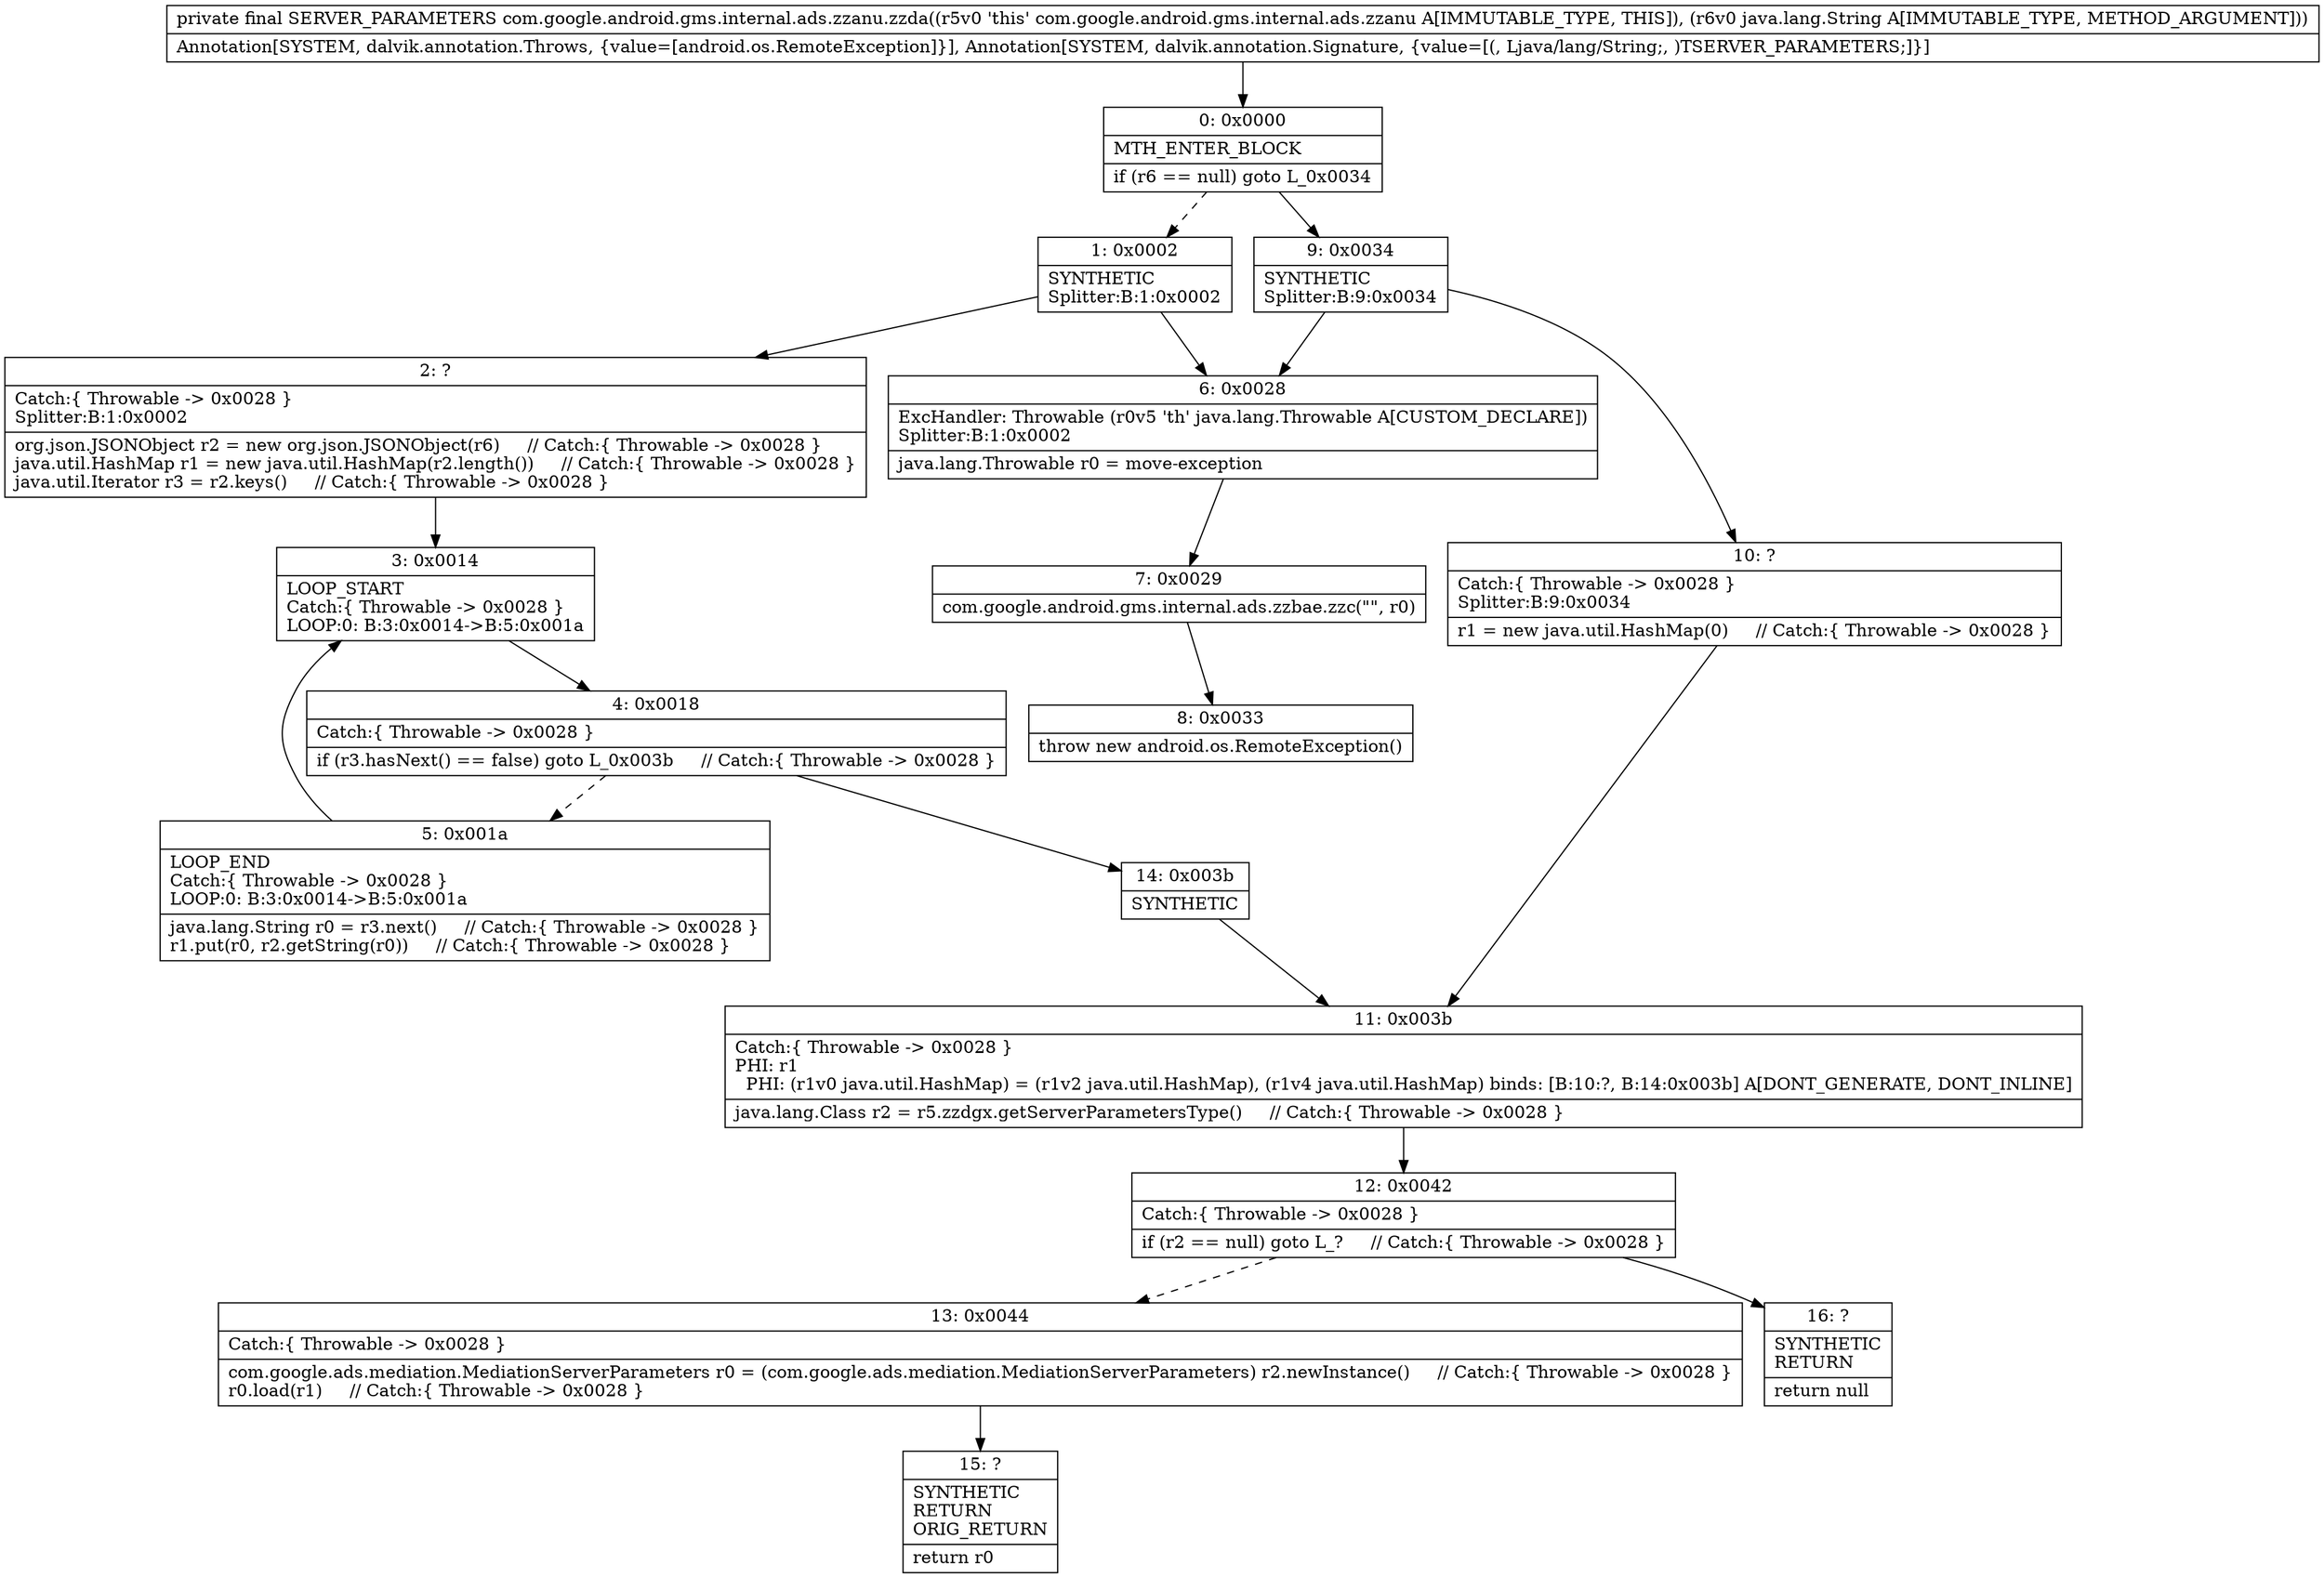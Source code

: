 digraph "CFG forcom.google.android.gms.internal.ads.zzanu.zzda(Ljava\/lang\/String;)Lcom\/google\/ads\/mediation\/MediationServerParameters;" {
Node_0 [shape=record,label="{0\:\ 0x0000|MTH_ENTER_BLOCK\l|if (r6 == null) goto L_0x0034\l}"];
Node_1 [shape=record,label="{1\:\ 0x0002|SYNTHETIC\lSplitter:B:1:0x0002\l}"];
Node_2 [shape=record,label="{2\:\ ?|Catch:\{ Throwable \-\> 0x0028 \}\lSplitter:B:1:0x0002\l|org.json.JSONObject r2 = new org.json.JSONObject(r6)     \/\/ Catch:\{ Throwable \-\> 0x0028 \}\ljava.util.HashMap r1 = new java.util.HashMap(r2.length())     \/\/ Catch:\{ Throwable \-\> 0x0028 \}\ljava.util.Iterator r3 = r2.keys()     \/\/ Catch:\{ Throwable \-\> 0x0028 \}\l}"];
Node_3 [shape=record,label="{3\:\ 0x0014|LOOP_START\lCatch:\{ Throwable \-\> 0x0028 \}\lLOOP:0: B:3:0x0014\-\>B:5:0x001a\l}"];
Node_4 [shape=record,label="{4\:\ 0x0018|Catch:\{ Throwable \-\> 0x0028 \}\l|if (r3.hasNext() == false) goto L_0x003b     \/\/ Catch:\{ Throwable \-\> 0x0028 \}\l}"];
Node_5 [shape=record,label="{5\:\ 0x001a|LOOP_END\lCatch:\{ Throwable \-\> 0x0028 \}\lLOOP:0: B:3:0x0014\-\>B:5:0x001a\l|java.lang.String r0 = r3.next()     \/\/ Catch:\{ Throwable \-\> 0x0028 \}\lr1.put(r0, r2.getString(r0))     \/\/ Catch:\{ Throwable \-\> 0x0028 \}\l}"];
Node_6 [shape=record,label="{6\:\ 0x0028|ExcHandler: Throwable (r0v5 'th' java.lang.Throwable A[CUSTOM_DECLARE])\lSplitter:B:1:0x0002\l|java.lang.Throwable r0 = move\-exception\l}"];
Node_7 [shape=record,label="{7\:\ 0x0029|com.google.android.gms.internal.ads.zzbae.zzc(\"\", r0)\l}"];
Node_8 [shape=record,label="{8\:\ 0x0033|throw new android.os.RemoteException()\l}"];
Node_9 [shape=record,label="{9\:\ 0x0034|SYNTHETIC\lSplitter:B:9:0x0034\l}"];
Node_10 [shape=record,label="{10\:\ ?|Catch:\{ Throwable \-\> 0x0028 \}\lSplitter:B:9:0x0034\l|r1 = new java.util.HashMap(0)     \/\/ Catch:\{ Throwable \-\> 0x0028 \}\l}"];
Node_11 [shape=record,label="{11\:\ 0x003b|Catch:\{ Throwable \-\> 0x0028 \}\lPHI: r1 \l  PHI: (r1v0 java.util.HashMap) = (r1v2 java.util.HashMap), (r1v4 java.util.HashMap) binds: [B:10:?, B:14:0x003b] A[DONT_GENERATE, DONT_INLINE]\l|java.lang.Class r2 = r5.zzdgx.getServerParametersType()     \/\/ Catch:\{ Throwable \-\> 0x0028 \}\l}"];
Node_12 [shape=record,label="{12\:\ 0x0042|Catch:\{ Throwable \-\> 0x0028 \}\l|if (r2 == null) goto L_?     \/\/ Catch:\{ Throwable \-\> 0x0028 \}\l}"];
Node_13 [shape=record,label="{13\:\ 0x0044|Catch:\{ Throwable \-\> 0x0028 \}\l|com.google.ads.mediation.MediationServerParameters r0 = (com.google.ads.mediation.MediationServerParameters) r2.newInstance()     \/\/ Catch:\{ Throwable \-\> 0x0028 \}\lr0.load(r1)     \/\/ Catch:\{ Throwable \-\> 0x0028 \}\l}"];
Node_14 [shape=record,label="{14\:\ 0x003b|SYNTHETIC\l}"];
Node_15 [shape=record,label="{15\:\ ?|SYNTHETIC\lRETURN\lORIG_RETURN\l|return r0\l}"];
Node_16 [shape=record,label="{16\:\ ?|SYNTHETIC\lRETURN\l|return null\l}"];
MethodNode[shape=record,label="{private final SERVER_PARAMETERS com.google.android.gms.internal.ads.zzanu.zzda((r5v0 'this' com.google.android.gms.internal.ads.zzanu A[IMMUTABLE_TYPE, THIS]), (r6v0 java.lang.String A[IMMUTABLE_TYPE, METHOD_ARGUMENT]))  | Annotation[SYSTEM, dalvik.annotation.Throws, \{value=[android.os.RemoteException]\}], Annotation[SYSTEM, dalvik.annotation.Signature, \{value=[(, Ljava\/lang\/String;, )TSERVER_PARAMETERS;]\}]\l}"];
MethodNode -> Node_0;
Node_0 -> Node_1[style=dashed];
Node_0 -> Node_9;
Node_1 -> Node_2;
Node_1 -> Node_6;
Node_2 -> Node_3;
Node_3 -> Node_4;
Node_4 -> Node_5[style=dashed];
Node_4 -> Node_14;
Node_5 -> Node_3;
Node_6 -> Node_7;
Node_7 -> Node_8;
Node_9 -> Node_10;
Node_9 -> Node_6;
Node_10 -> Node_11;
Node_11 -> Node_12;
Node_12 -> Node_13[style=dashed];
Node_12 -> Node_16;
Node_13 -> Node_15;
Node_14 -> Node_11;
}

